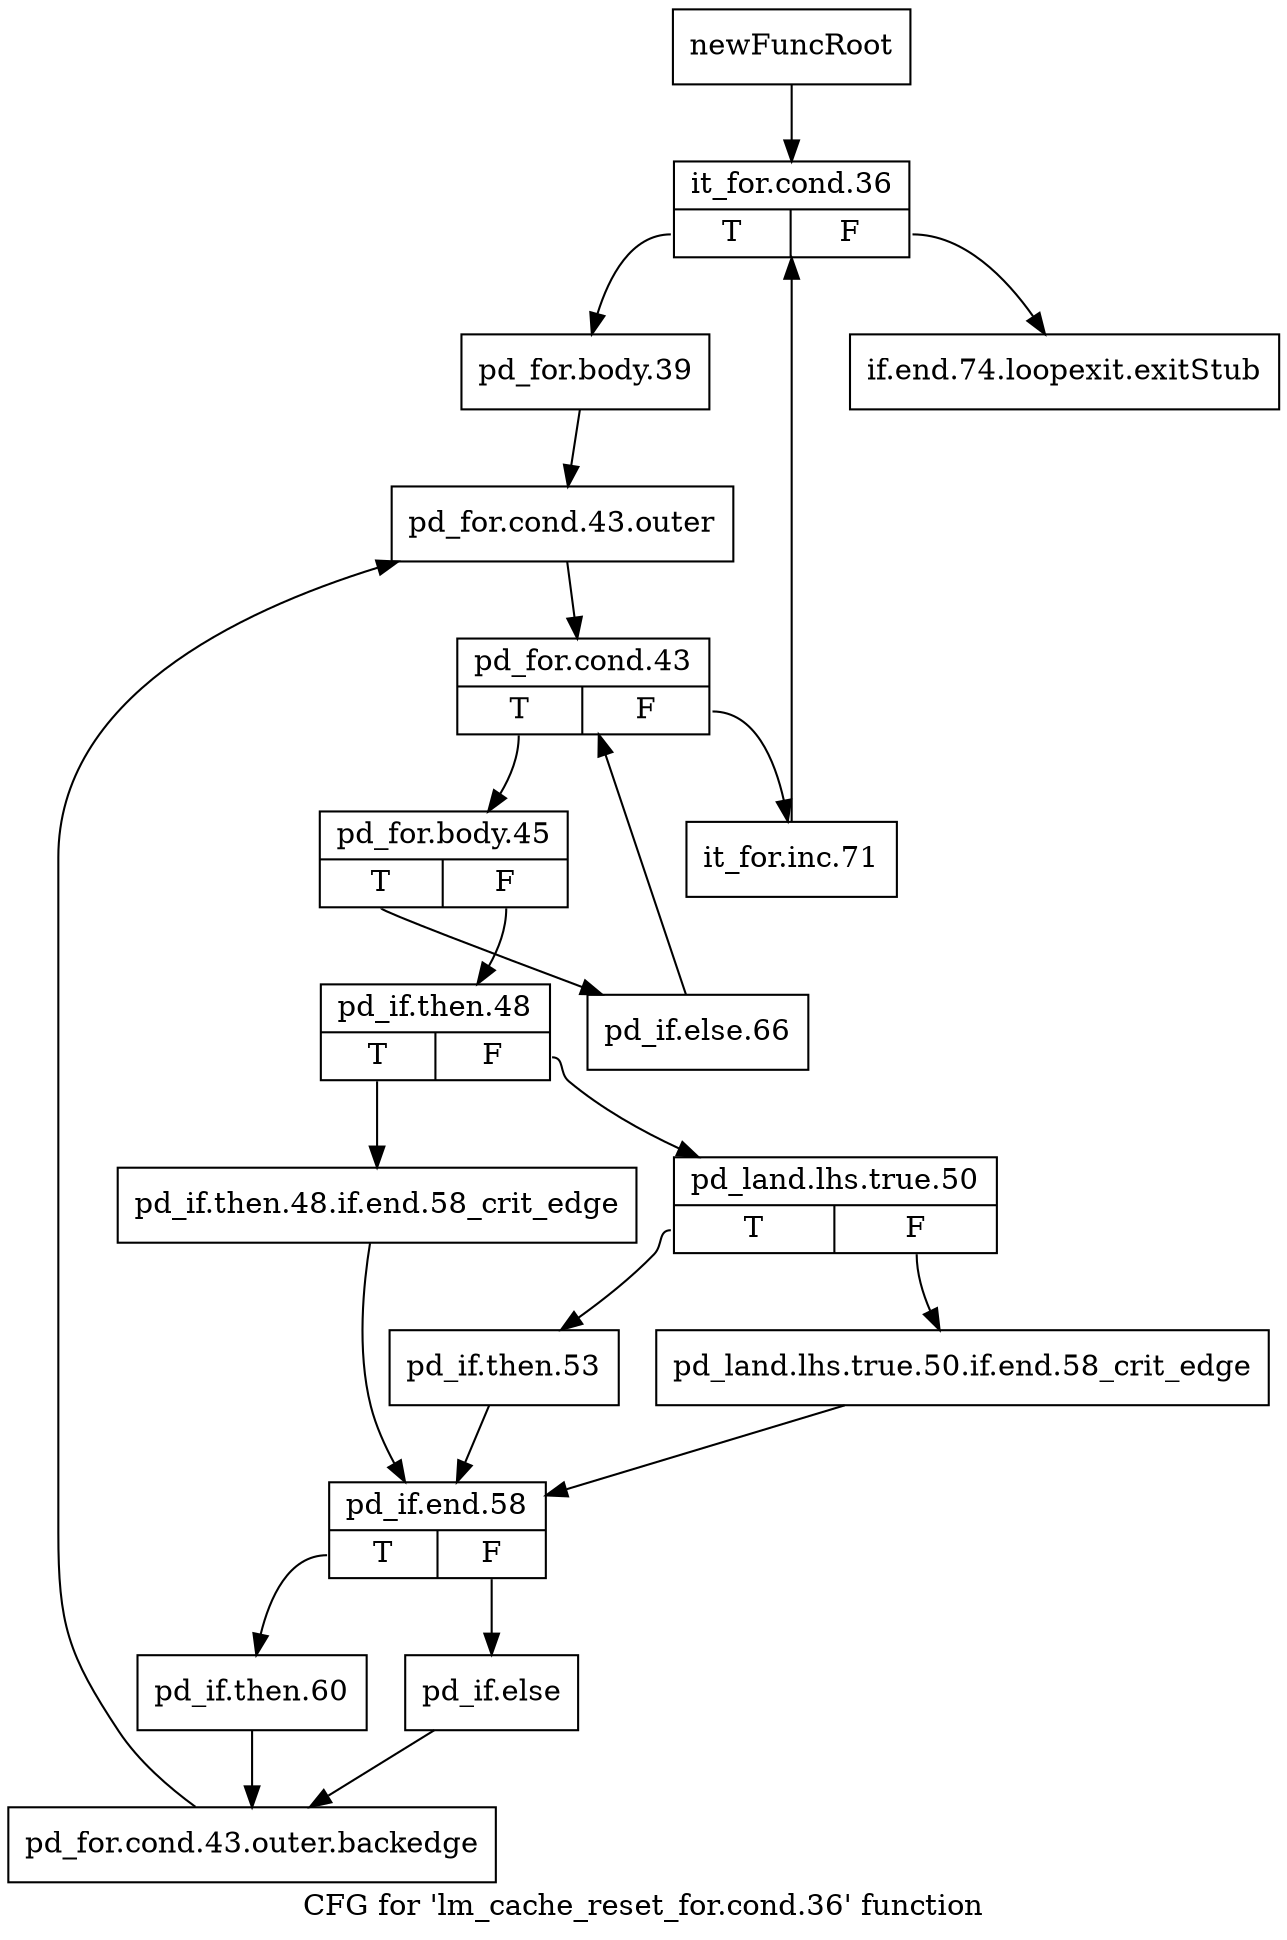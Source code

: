 digraph "CFG for 'lm_cache_reset_for.cond.36' function" {
	label="CFG for 'lm_cache_reset_for.cond.36' function";

	Node0x1282bc0 [shape=record,label="{newFuncRoot}"];
	Node0x1282bc0 -> Node0x1282c60;
	Node0x1282c10 [shape=record,label="{if.end.74.loopexit.exitStub}"];
	Node0x1282c60 [shape=record,label="{it_for.cond.36|{<s0>T|<s1>F}}"];
	Node0x1282c60:s0 -> Node0x1282cb0;
	Node0x1282c60:s1 -> Node0x1282c10;
	Node0x1282cb0 [shape=record,label="{pd_for.body.39}"];
	Node0x1282cb0 -> Node0x1282d00;
	Node0x1282d00 [shape=record,label="{pd_for.cond.43.outer}"];
	Node0x1282d00 -> Node0x1282d50;
	Node0x1282d50 [shape=record,label="{pd_for.cond.43|{<s0>T|<s1>F}}"];
	Node0x1282d50:s0 -> Node0x1282df0;
	Node0x1282d50:s1 -> Node0x1282da0;
	Node0x1282da0 [shape=record,label="{it_for.inc.71}"];
	Node0x1282da0 -> Node0x1282c60;
	Node0x1282df0 [shape=record,label="{pd_for.body.45|{<s0>T|<s1>F}}"];
	Node0x1282df0:s0 -> Node0x1283110;
	Node0x1282df0:s1 -> Node0x1282e40;
	Node0x1282e40 [shape=record,label="{pd_if.then.48|{<s0>T|<s1>F}}"];
	Node0x1282e40:s0 -> Node0x1282f80;
	Node0x1282e40:s1 -> Node0x1282e90;
	Node0x1282e90 [shape=record,label="{pd_land.lhs.true.50|{<s0>T|<s1>F}}"];
	Node0x1282e90:s0 -> Node0x1282f30;
	Node0x1282e90:s1 -> Node0x1282ee0;
	Node0x1282ee0 [shape=record,label="{pd_land.lhs.true.50.if.end.58_crit_edge}"];
	Node0x1282ee0 -> Node0x1282fd0;
	Node0x1282f30 [shape=record,label="{pd_if.then.53}"];
	Node0x1282f30 -> Node0x1282fd0;
	Node0x1282f80 [shape=record,label="{pd_if.then.48.if.end.58_crit_edge}"];
	Node0x1282f80 -> Node0x1282fd0;
	Node0x1282fd0 [shape=record,label="{pd_if.end.58|{<s0>T|<s1>F}}"];
	Node0x1282fd0:s0 -> Node0x1283070;
	Node0x1282fd0:s1 -> Node0x1283020;
	Node0x1283020 [shape=record,label="{pd_if.else}"];
	Node0x1283020 -> Node0x12830c0;
	Node0x1283070 [shape=record,label="{pd_if.then.60}"];
	Node0x1283070 -> Node0x12830c0;
	Node0x12830c0 [shape=record,label="{pd_for.cond.43.outer.backedge}"];
	Node0x12830c0 -> Node0x1282d00;
	Node0x1283110 [shape=record,label="{pd_if.else.66}"];
	Node0x1283110 -> Node0x1282d50;
}
